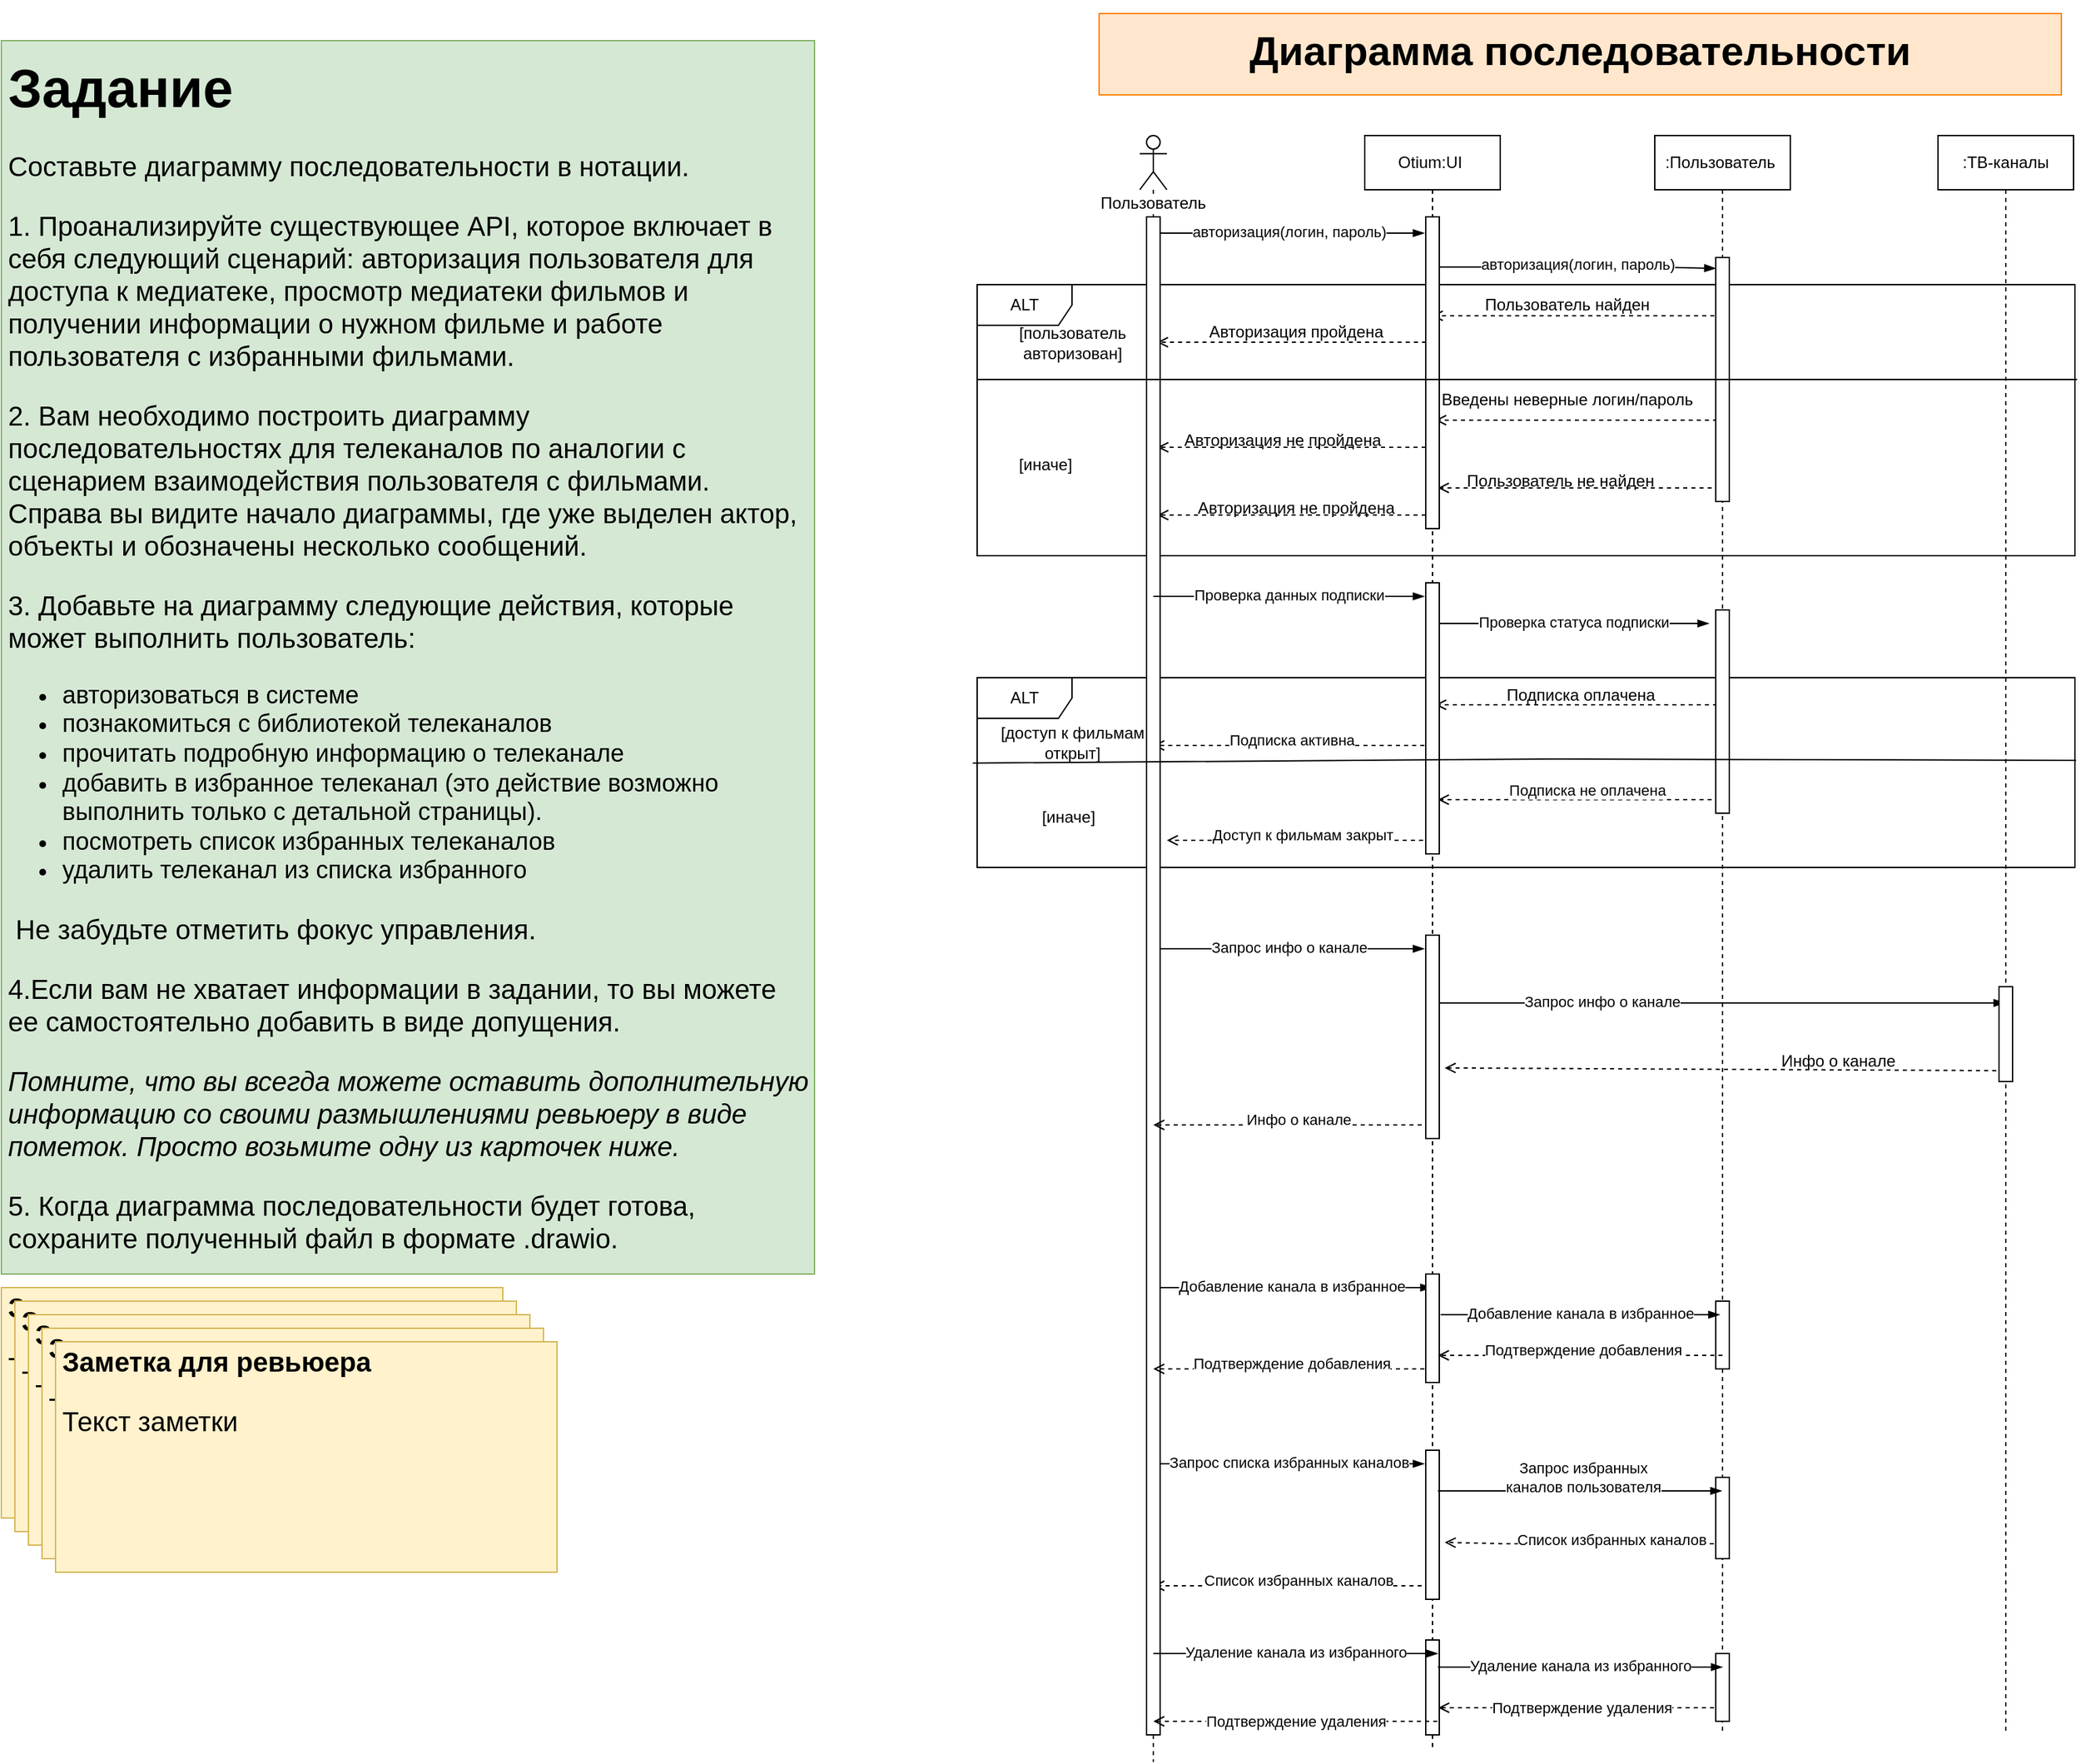 <mxfile version="22.1.2" type="device">
  <diagram name="Page-1" id="uQS9ek2D7PSYEIglThoV">
    <mxGraphModel dx="1418" dy="1989" grid="1" gridSize="10" guides="1" tooltips="1" connect="1" arrows="1" fold="1" page="1" pageScale="1" pageWidth="827" pageHeight="1169" math="0" shadow="0">
      <root>
        <mxCell id="0" />
        <mxCell id="1" parent="0" />
        <mxCell id="xGLVZvJScgZVIf4xpDQf-2" value="ALT" style="shape=umlFrame;whiteSpace=wrap;html=1;pointerEvents=0;recursiveResize=0;container=1;collapsible=0;width=70;height=30;" parent="1" vertex="1">
          <mxGeometry x="790" y="-950" width="810" height="200" as="geometry" />
        </mxCell>
        <mxCell id="xGLVZvJScgZVIf4xpDQf-3" value="[пользователь&lt;br&gt;авторизован]" style="text;html=1;align=center;verticalAlign=middle;resizable=0;points=[];autosize=1;strokeColor=none;fillColor=none;" parent="xGLVZvJScgZVIf4xpDQf-2" vertex="1">
          <mxGeometry x="20" y="23" width="100" height="40" as="geometry" />
        </mxCell>
        <mxCell id="xGLVZvJScgZVIf4xpDQf-9" value="Пользователь найден" style="text;html=1;align=center;verticalAlign=middle;resizable=0;points=[];autosize=1;strokeColor=none;fillColor=none;" parent="xGLVZvJScgZVIf4xpDQf-2" vertex="1">
          <mxGeometry x="360" width="150" height="30" as="geometry" />
        </mxCell>
        <mxCell id="xGLVZvJScgZVIf4xpDQf-42" value="" style="html=1;verticalAlign=bottom;labelBackgroundColor=none;endArrow=open;endFill=0;dashed=1;rounded=0;" parent="xGLVZvJScgZVIf4xpDQf-2" edge="1">
          <mxGeometry width="160" relative="1" as="geometry">
            <mxPoint x="552" y="100" as="sourcePoint" />
            <mxPoint x="338" y="100" as="targetPoint" />
          </mxGeometry>
        </mxCell>
        <mxCell id="xGLVZvJScgZVIf4xpDQf-10" value="Авторизация пройдена" style="text;html=1;align=center;verticalAlign=middle;resizable=0;points=[];autosize=1;strokeColor=none;fillColor=none;" parent="xGLVZvJScgZVIf4xpDQf-2" vertex="1">
          <mxGeometry x="160" y="20" width="150" height="30" as="geometry" />
        </mxCell>
        <mxCell id="xGLVZvJScgZVIf4xpDQf-8" value="" style="html=1;verticalAlign=bottom;labelBackgroundColor=none;endArrow=open;endFill=0;dashed=1;rounded=0;" parent="xGLVZvJScgZVIf4xpDQf-2" edge="1">
          <mxGeometry width="160" relative="1" as="geometry">
            <mxPoint x="337.25" y="42.5" as="sourcePoint" />
            <mxPoint x="132.75" y="42.5" as="targetPoint" />
          </mxGeometry>
        </mxCell>
        <mxCell id="xGLVZvJScgZVIf4xpDQf-7" value="" style="html=1;verticalAlign=bottom;labelBackgroundColor=none;endArrow=open;endFill=0;dashed=1;rounded=0;" parent="xGLVZvJScgZVIf4xpDQf-2" edge="1">
          <mxGeometry width="160" relative="1" as="geometry">
            <mxPoint x="550" y="23" as="sourcePoint" />
            <mxPoint x="335.5" y="23" as="targetPoint" />
            <Array as="points">
              <mxPoint x="420" y="23" />
            </Array>
          </mxGeometry>
        </mxCell>
        <mxCell id="xGLVZvJScgZVIf4xpDQf-14" value="Авторизация не пройдена" style="text;html=1;align=center;verticalAlign=middle;resizable=0;points=[];autosize=1;strokeColor=none;fillColor=none;" parent="xGLVZvJScgZVIf4xpDQf-2" vertex="1">
          <mxGeometry x="140" y="100" width="170" height="30" as="geometry" />
        </mxCell>
        <mxCell id="xGLVZvJScgZVIf4xpDQf-43" value="Введены неверные логин/пароль" style="text;html=1;align=center;verticalAlign=middle;resizable=0;points=[];autosize=1;strokeColor=none;fillColor=none;" parent="xGLVZvJScgZVIf4xpDQf-2" vertex="1">
          <mxGeometry x="330" y="70" width="210" height="30" as="geometry" />
        </mxCell>
        <mxCell id="xGLVZvJScgZVIf4xpDQf-12" value="" style="html=1;verticalAlign=bottom;labelBackgroundColor=none;endArrow=open;endFill=0;dashed=1;rounded=0;" parent="xGLVZvJScgZVIf4xpDQf-2" edge="1">
          <mxGeometry width="160" relative="1" as="geometry">
            <mxPoint x="337" y="120" as="sourcePoint" />
            <mxPoint x="133" y="120" as="targetPoint" />
          </mxGeometry>
        </mxCell>
        <mxCell id="xGLVZvJScgZVIf4xpDQf-13" value="Пользователь не найден" style="text;html=1;align=center;verticalAlign=middle;resizable=0;points=[];autosize=1;strokeColor=none;fillColor=none;" parent="xGLVZvJScgZVIf4xpDQf-2" vertex="1">
          <mxGeometry x="350" y="130" width="160" height="30" as="geometry" />
        </mxCell>
        <mxCell id="xGLVZvJScgZVIf4xpDQf-11" value="" style="html=1;verticalAlign=bottom;labelBackgroundColor=none;endArrow=open;endFill=0;dashed=1;rounded=0;" parent="xGLVZvJScgZVIf4xpDQf-2" edge="1">
          <mxGeometry width="160" relative="1" as="geometry">
            <mxPoint x="554" y="150" as="sourcePoint" />
            <mxPoint x="340" y="150" as="targetPoint" />
          </mxGeometry>
        </mxCell>
        <mxCell id="I0qwWz0K_f3R_PIbQ74B-5" value="" style="html=1;verticalAlign=bottom;labelBackgroundColor=none;endArrow=open;endFill=0;dashed=1;rounded=0;" parent="xGLVZvJScgZVIf4xpDQf-2" edge="1">
          <mxGeometry width="160" relative="1" as="geometry">
            <mxPoint x="337" y="170" as="sourcePoint" />
            <mxPoint x="133" y="170" as="targetPoint" />
          </mxGeometry>
        </mxCell>
        <mxCell id="I0qwWz0K_f3R_PIbQ74B-6" value="Авторизация не пройдена" style="text;html=1;align=center;verticalAlign=middle;resizable=0;points=[];autosize=1;strokeColor=none;fillColor=none;" parent="xGLVZvJScgZVIf4xpDQf-2" vertex="1">
          <mxGeometry x="150" y="150" width="170" height="30" as="geometry" />
        </mxCell>
        <mxCell id="zd0dRC9yfDdlV3mLB25J-2" value="&lt;h1 style=&quot;font-size: 20px;&quot;&gt;&lt;font style=&quot;font-size: 20px;&quot;&gt;Заметка для ревьюера&lt;/font&gt;&lt;/h1&gt;&lt;p style=&quot;font-size: 20px;&quot;&gt;&lt;font style=&quot;font-size: 20px;&quot;&gt;Текст заметки&lt;/font&gt;&lt;/p&gt;" style="text;html=1;strokeColor=#d6b656;fillColor=#fff2cc;spacing=5;spacingTop=-20;whiteSpace=wrap;overflow=hidden;rounded=0;fontSize=20;" parent="1" vertex="1">
          <mxGeometry x="70" y="-210" width="370" height="170" as="geometry" />
        </mxCell>
        <mxCell id="zd0dRC9yfDdlV3mLB25J-3" value="&lt;h1 style=&quot;font-size: 20px;&quot;&gt;&lt;font style=&quot;font-size: 20px;&quot;&gt;Заметка для ревьюера&lt;/font&gt;&lt;/h1&gt;&lt;p style=&quot;font-size: 20px;&quot;&gt;&lt;font style=&quot;font-size: 20px;&quot;&gt;Текст заметки&lt;/font&gt;&lt;/p&gt;" style="text;html=1;strokeColor=#d6b656;fillColor=#fff2cc;spacing=5;spacingTop=-20;whiteSpace=wrap;overflow=hidden;rounded=0;fontSize=20;" parent="1" vertex="1">
          <mxGeometry x="80" y="-200" width="370" height="170" as="geometry" />
        </mxCell>
        <mxCell id="zd0dRC9yfDdlV3mLB25J-4" value="&lt;h1 style=&quot;font-size: 20px;&quot;&gt;&lt;font style=&quot;font-size: 20px;&quot;&gt;Заметка для ревьюера&lt;/font&gt;&lt;/h1&gt;&lt;p style=&quot;font-size: 20px;&quot;&gt;&lt;font style=&quot;font-size: 20px;&quot;&gt;Текст заметки&lt;/font&gt;&lt;/p&gt;" style="text;html=1;strokeColor=#d6b656;fillColor=#fff2cc;spacing=5;spacingTop=-20;whiteSpace=wrap;overflow=hidden;rounded=0;fontSize=20;" parent="1" vertex="1">
          <mxGeometry x="90" y="-190" width="370" height="170" as="geometry" />
        </mxCell>
        <mxCell id="zd0dRC9yfDdlV3mLB25J-5" value="&lt;h1 style=&quot;font-size: 20px;&quot;&gt;&lt;font style=&quot;font-size: 20px;&quot;&gt;Заметка для ревьюера&lt;/font&gt;&lt;/h1&gt;&lt;p style=&quot;font-size: 20px;&quot;&gt;&lt;font style=&quot;font-size: 20px;&quot;&gt;Текст заметки&lt;/font&gt;&lt;/p&gt;" style="text;html=1;strokeColor=#d6b656;fillColor=#fff2cc;spacing=5;spacingTop=-20;whiteSpace=wrap;overflow=hidden;rounded=0;fontSize=20;" parent="1" vertex="1">
          <mxGeometry x="100" y="-180" width="370" height="170" as="geometry" />
        </mxCell>
        <mxCell id="zd0dRC9yfDdlV3mLB25J-6" value="&lt;h1 style=&quot;font-size: 20px;&quot;&gt;&lt;font style=&quot;font-size: 20px;&quot;&gt;Заметка для ревьюера&lt;/font&gt;&lt;/h1&gt;&lt;p style=&quot;font-size: 20px;&quot;&gt;&lt;font style=&quot;font-size: 20px;&quot;&gt;Текст заметки&lt;/font&gt;&lt;/p&gt;" style="text;html=1;strokeColor=#d6b656;fillColor=#fff2cc;spacing=5;spacingTop=-20;whiteSpace=wrap;overflow=hidden;rounded=0;fontSize=20;" parent="1" vertex="1">
          <mxGeometry x="110" y="-170" width="370" height="170" as="geometry" />
        </mxCell>
        <mxCell id="oFbbETFREsKXqKu5l48W-1" style="edgeStyle=none;rounded=0;orthogonalLoop=1;jettySize=auto;html=1;endArrow=blockThin;endFill=1;" parent="1" source="oFbbETFREsKXqKu5l48W-3" edge="1">
          <mxGeometry relative="1" as="geometry">
            <mxPoint x="1120.0" y="-988" as="targetPoint" />
            <Array as="points">
              <mxPoint x="1049" y="-988" />
            </Array>
          </mxGeometry>
        </mxCell>
        <mxCell id="oFbbETFREsKXqKu5l48W-2" value="авторизация(логин, пароль)" style="edgeLabel;html=1;align=center;verticalAlign=middle;resizable=0;points=[];" parent="oFbbETFREsKXqKu5l48W-1" vertex="1" connectable="0">
          <mxGeometry x="0.063" y="-3" relative="1" as="geometry">
            <mxPoint x="-7" y="-4" as="offset" />
          </mxGeometry>
        </mxCell>
        <mxCell id="oFbbETFREsKXqKu5l48W-5" style="edgeStyle=none;rounded=0;orthogonalLoop=1;jettySize=auto;html=1;endArrow=blockThin;endFill=1;" parent="1" source="oFbbETFREsKXqKu5l48W-7" edge="1">
          <mxGeometry relative="1" as="geometry">
            <mxPoint x="1335.0" y="-962" as="targetPoint" />
            <Array as="points">
              <mxPoint x="1289" y="-963" />
            </Array>
          </mxGeometry>
        </mxCell>
        <mxCell id="oFbbETFREsKXqKu5l48W-6" value="авторизация(логин, пароль)" style="edgeLabel;html=1;align=center;verticalAlign=middle;resizable=0;points=[];" parent="oFbbETFREsKXqKu5l48W-5" vertex="1" connectable="0">
          <mxGeometry x="0.098" y="-1" relative="1" as="geometry">
            <mxPoint x="-8" y="-3" as="offset" />
          </mxGeometry>
        </mxCell>
        <mxCell id="oFbbETFREsKXqKu5l48W-9" value="&lt;h1 style=&quot;font-size: 30px;&quot;&gt;&lt;span style=&quot;font-size: 30px;&quot;&gt;Диаграмма&amp;nbsp;последовательности&lt;/span&gt;&lt;/h1&gt;" style="text;html=1;strokeColor=#FF8000;fillColor=#FFE6CC;spacing=5;spacingTop=-20;whiteSpace=wrap;overflow=hidden;rounded=0;fontSize=30;align=center;" parent="1" vertex="1">
          <mxGeometry x="880" y="-1150" width="710" height="60" as="geometry" />
        </mxCell>
        <mxCell id="oFbbETFREsKXqKu5l48W-11" value="&lt;h1&gt;&lt;font style=&quot;font-size: 40px;&quot;&gt;Задание&lt;/font&gt;&lt;/h1&gt;&lt;p style=&quot;font-size: 20px;&quot;&gt;&lt;font style=&quot;font-size: 20px;&quot;&gt;Составьте диаграмму последовательности в нотации.&lt;/font&gt;&lt;/p&gt;&lt;p style=&quot;font-size: 20px;&quot;&gt;&lt;font style=&quot;font-size: 20px;&quot;&gt;1. Проанализируйте существующее API, которое включает в себя следующий сценарий: авторизация пользователя для доступа к медиатеке, просмотр медиатеки фильмов и получении информации о нужном фильме и работе пользователя с избранными фильмами.&amp;nbsp;&lt;/font&gt;&lt;/p&gt;&lt;p style=&quot;font-size: 20px;&quot;&gt;&lt;font style=&quot;font-size: 20px;&quot;&gt;2. Вам необходимо построить диаграмму последовательностях для телеканалов по аналогии с сценарием взаимодействия пользователя с фильмами. Справа вы видите начало диаграммы, где уже выделен актор, объекты и обозначены несколько сообщений.&lt;/font&gt;&lt;/p&gt;&lt;p style=&quot;font-size: 20px;&quot;&gt;&lt;font style=&quot;font-size: 20px;&quot;&gt;3. Добавьте на диаграмму следующие действия, которые может выполнить пользователь:&amp;nbsp;&lt;/font&gt;&lt;/p&gt;&lt;ul style=&quot;font-size: 18px;&quot;&gt;&lt;li&gt;авторизоваться в системе&lt;/li&gt;&lt;li&gt;познакомиться с библиотекой телеканалов&lt;/li&gt;&lt;li&gt;прочитать подробную информацию о телеканале&lt;/li&gt;&lt;li&gt;добавить в избранное телеканал (это действие возможно выполнить только с детальной страницы).&lt;/li&gt;&lt;li&gt;посмотреть список избранных телеканалов&lt;/li&gt;&lt;li&gt;удалить телеканал из списка избранного&lt;/li&gt;&lt;/ul&gt;&lt;p style=&quot;font-size: 20px;&quot;&gt;&lt;font style=&quot;font-size: 20px;&quot;&gt;&amp;nbsp;Не забудьте отметить фокус управления.&lt;/font&gt;&lt;/p&gt;&lt;p style=&quot;font-size: 20px;&quot;&gt;&lt;font style=&quot;font-size: 20px;&quot;&gt;4.Если вам не хватает информации в задании, то вы можете ее самостоятельно добавить в виде допущения.&lt;/font&gt;&lt;/p&gt;&lt;p style=&quot;font-size: 20px;&quot;&gt;&lt;i&gt;&lt;font style=&quot;font-size: 20px;&quot;&gt;Помните, что вы всегда можете оставить дополнительную информацию со своими размышлениями ревьюеру в виде пометок. Просто возьмите одну из карточек ниже.&amp;nbsp;&lt;/font&gt;&lt;/i&gt;&lt;/p&gt;&lt;p style=&quot;font-size: 20px;&quot;&gt;&lt;font style=&quot;font-size: 20px;&quot;&gt;5. Когда диаграмма последовательности будет готова, сохраните полученный файл в формате .drawio.&lt;/font&gt;&lt;/p&gt;" style="text;html=1;strokeColor=#82b366;fillColor=#d5e8d4;spacing=5;spacingTop=-20;whiteSpace=wrap;overflow=hidden;rounded=0;fontSize=16;" parent="1" vertex="1">
          <mxGeometry x="70" y="-1130" width="600" height="910" as="geometry" />
        </mxCell>
        <mxCell id="xGLVZvJScgZVIf4xpDQf-15" value="ALT" style="shape=umlFrame;whiteSpace=wrap;html=1;pointerEvents=0;recursiveResize=0;container=1;collapsible=0;width=70;height=30;" parent="1" vertex="1">
          <mxGeometry x="790" y="-660" width="810" height="140" as="geometry" />
        </mxCell>
        <mxCell id="xGLVZvJScgZVIf4xpDQf-16" value="[доступ к фильмам&lt;br&gt;открыт]" style="text;html=1;align=center;verticalAlign=middle;resizable=0;points=[];autosize=1;strokeColor=none;fillColor=none;" parent="xGLVZvJScgZVIf4xpDQf-15" vertex="1">
          <mxGeometry x="5" y="28" width="130" height="40" as="geometry" />
        </mxCell>
        <mxCell id="I0qwWz0K_f3R_PIbQ74B-31" value="[иначе]" style="text;html=1;align=center;verticalAlign=middle;resizable=0;points=[];autosize=1;strokeColor=none;fillColor=none;" parent="xGLVZvJScgZVIf4xpDQf-15" vertex="1">
          <mxGeometry x="37" y="88" width="60" height="30" as="geometry" />
        </mxCell>
        <mxCell id="xGLVZvJScgZVIf4xpDQf-24" value="" style="html=1;verticalAlign=bottom;labelBackgroundColor=none;endArrow=open;endFill=0;dashed=1;rounded=0;" parent="1" edge="1">
          <mxGeometry width="160" relative="1" as="geometry">
            <mxPoint x="1342" y="-640" as="sourcePoint" />
            <mxPoint x="1128" y="-640" as="targetPoint" />
          </mxGeometry>
        </mxCell>
        <mxCell id="xGLVZvJScgZVIf4xpDQf-25" value="" style="html=1;verticalAlign=bottom;labelBackgroundColor=none;endArrow=open;endFill=0;dashed=1;rounded=0;" parent="1" edge="1">
          <mxGeometry width="160" relative="1" as="geometry">
            <mxPoint x="1120" y="-610" as="sourcePoint" />
            <mxPoint x="920" y="-610" as="targetPoint" />
          </mxGeometry>
        </mxCell>
        <mxCell id="xGLVZvJScgZVIf4xpDQf-27" value="Подписка активна" style="edgeLabel;html=1;align=center;verticalAlign=middle;resizable=0;points=[];" parent="xGLVZvJScgZVIf4xpDQf-25" vertex="1" connectable="0">
          <mxGeometry x="-0.02" y="-4" relative="1" as="geometry">
            <mxPoint as="offset" />
          </mxGeometry>
        </mxCell>
        <mxCell id="xGLVZvJScgZVIf4xpDQf-26" value="Подписка оплачена" style="text;html=1;align=center;verticalAlign=middle;resizable=0;points=[];autosize=1;strokeColor=none;fillColor=none;" parent="1" vertex="1">
          <mxGeometry x="1170" y="-662" width="130" height="30" as="geometry" />
        </mxCell>
        <mxCell id="xGLVZvJScgZVIf4xpDQf-28" value="" style="html=1;verticalAlign=bottom;labelBackgroundColor=none;endArrow=open;endFill=0;dashed=1;rounded=0;" parent="1" edge="1">
          <mxGeometry width="160" relative="1" as="geometry">
            <mxPoint x="1344" y="-570" as="sourcePoint" />
            <mxPoint x="1130" y="-570" as="targetPoint" />
          </mxGeometry>
        </mxCell>
        <mxCell id="xGLVZvJScgZVIf4xpDQf-29" value="Подписка не оплачена" style="edgeLabel;html=1;align=center;verticalAlign=middle;resizable=0;points=[];" parent="xGLVZvJScgZVIf4xpDQf-28" vertex="1" connectable="0">
          <mxGeometry x="-0.028" y="-7" relative="1" as="geometry">
            <mxPoint as="offset" />
          </mxGeometry>
        </mxCell>
        <mxCell id="xGLVZvJScgZVIf4xpDQf-33" style="edgeStyle=none;rounded=0;orthogonalLoop=1;jettySize=auto;html=1;endArrow=blockThin;endFill=1;" parent="1" edge="1">
          <mxGeometry relative="1" as="geometry">
            <mxPoint x="1120.0" y="-460" as="targetPoint" />
            <Array as="points">
              <mxPoint x="1049" y="-460" />
            </Array>
            <mxPoint x="920" y="-460" as="sourcePoint" />
          </mxGeometry>
        </mxCell>
        <mxCell id="xGLVZvJScgZVIf4xpDQf-34" value="Запрос инфо о канале" style="edgeLabel;html=1;align=center;verticalAlign=middle;resizable=0;points=[];" parent="xGLVZvJScgZVIf4xpDQf-33" vertex="1" connectable="0">
          <mxGeometry x="0.063" y="-3" relative="1" as="geometry">
            <mxPoint x="-7" y="-4" as="offset" />
          </mxGeometry>
        </mxCell>
        <mxCell id="xGLVZvJScgZVIf4xpDQf-36" style="edgeStyle=none;rounded=0;orthogonalLoop=1;jettySize=auto;html=1;endArrow=blockThin;endFill=1;" parent="1" target="oFbbETFREsKXqKu5l48W-4" edge="1">
          <mxGeometry relative="1" as="geometry">
            <mxPoint x="1330.0" y="-420" as="targetPoint" />
            <Array as="points">
              <mxPoint x="1259" y="-420" />
            </Array>
            <mxPoint x="1130" y="-420" as="sourcePoint" />
          </mxGeometry>
        </mxCell>
        <mxCell id="xGLVZvJScgZVIf4xpDQf-37" value="Запрос инфо о канале" style="edgeLabel;html=1;align=center;verticalAlign=middle;resizable=0;points=[];" parent="xGLVZvJScgZVIf4xpDQf-36" vertex="1" connectable="0">
          <mxGeometry x="0.063" y="-3" relative="1" as="geometry">
            <mxPoint x="-102" y="-4" as="offset" />
          </mxGeometry>
        </mxCell>
        <mxCell id="xGLVZvJScgZVIf4xpDQf-38" value="" style="html=1;verticalAlign=bottom;labelBackgroundColor=none;endArrow=open;endFill=0;dashed=1;rounded=0;entryX=1.4;entryY=0.653;entryDx=0;entryDy=0;entryPerimeter=0;" parent="1" target="I0qwWz0K_f3R_PIbQ74B-22" edge="1">
          <mxGeometry width="160" relative="1" as="geometry">
            <mxPoint x="1554" y="-370" as="sourcePoint" />
            <mxPoint x="1340" y="-370" as="targetPoint" />
          </mxGeometry>
        </mxCell>
        <mxCell id="xGLVZvJScgZVIf4xpDQf-39" value="Инфо о канале" style="text;html=1;align=center;verticalAlign=middle;resizable=0;points=[];autosize=1;strokeColor=none;fillColor=none;" parent="1" vertex="1">
          <mxGeometry x="1370" y="-392" width="110" height="30" as="geometry" />
        </mxCell>
        <mxCell id="xGLVZvJScgZVIf4xpDQf-44" style="edgeStyle=none;rounded=0;orthogonalLoop=1;jettySize=auto;html=1;endArrow=blockThin;endFill=1;" parent="1" target="oFbbETFREsKXqKu5l48W-7" edge="1">
          <mxGeometry relative="1" as="geometry">
            <mxPoint x="1120.0" y="-210" as="targetPoint" />
            <Array as="points">
              <mxPoint x="1049" y="-210" />
            </Array>
            <mxPoint x="920" y="-210" as="sourcePoint" />
          </mxGeometry>
        </mxCell>
        <mxCell id="xGLVZvJScgZVIf4xpDQf-45" value="Добавление канала в избранное" style="edgeLabel;html=1;align=center;verticalAlign=middle;resizable=0;points=[];" parent="xGLVZvJScgZVIf4xpDQf-44" vertex="1" connectable="0">
          <mxGeometry x="0.063" y="-3" relative="1" as="geometry">
            <mxPoint x="-7" y="-4" as="offset" />
          </mxGeometry>
        </mxCell>
        <mxCell id="xGLVZvJScgZVIf4xpDQf-48" style="edgeStyle=none;rounded=0;orthogonalLoop=1;jettySize=auto;html=1;endArrow=blockThin;endFill=1;" parent="1" edge="1">
          <mxGeometry relative="1" as="geometry">
            <mxPoint x="1120.0" y="-80" as="targetPoint" />
            <Array as="points">
              <mxPoint x="1049" y="-80" />
            </Array>
            <mxPoint x="920" y="-80" as="sourcePoint" />
          </mxGeometry>
        </mxCell>
        <mxCell id="xGLVZvJScgZVIf4xpDQf-49" value="Запрос списка избранных каналов" style="edgeLabel;html=1;align=center;verticalAlign=middle;resizable=0;points=[];" parent="xGLVZvJScgZVIf4xpDQf-48" vertex="1" connectable="0">
          <mxGeometry x="0.063" y="-3" relative="1" as="geometry">
            <mxPoint x="-7" y="-4" as="offset" />
          </mxGeometry>
        </mxCell>
        <mxCell id="xGLVZvJScgZVIf4xpDQf-52" value="" style="html=1;verticalAlign=bottom;labelBackgroundColor=none;endArrow=open;endFill=0;dashed=1;rounded=0;entryX=1.4;entryY=0.618;entryDx=0;entryDy=0;entryPerimeter=0;" parent="1" source="oFbbETFREsKXqKu5l48W-8" target="I0qwWz0K_f3R_PIbQ74B-28" edge="1">
          <mxGeometry width="160" relative="1" as="geometry">
            <mxPoint x="1550" y="-21" as="sourcePoint" />
            <mxPoint x="1125.5" y="-21" as="targetPoint" />
            <Array as="points">
              <mxPoint x="1180" y="-21" />
            </Array>
          </mxGeometry>
        </mxCell>
        <mxCell id="xGLVZvJScgZVIf4xpDQf-53" value="Список избранных каналов" style="edgeLabel;html=1;align=center;verticalAlign=middle;resizable=0;points=[];" parent="xGLVZvJScgZVIf4xpDQf-52" vertex="1" connectable="0">
          <mxGeometry x="0.075" y="-3" relative="1" as="geometry">
            <mxPoint x="28" as="offset" />
          </mxGeometry>
        </mxCell>
        <mxCell id="xGLVZvJScgZVIf4xpDQf-54" value="" style="html=1;verticalAlign=bottom;labelBackgroundColor=none;endArrow=open;endFill=0;dashed=1;rounded=0;" parent="1" edge="1">
          <mxGeometry width="160" relative="1" as="geometry">
            <mxPoint x="1130" y="10" as="sourcePoint" />
            <mxPoint x="920" y="10" as="targetPoint" />
          </mxGeometry>
        </mxCell>
        <mxCell id="xGLVZvJScgZVIf4xpDQf-55" value="Список избранных каналов" style="edgeLabel;html=1;align=center;verticalAlign=middle;resizable=0;points=[];" parent="xGLVZvJScgZVIf4xpDQf-54" vertex="1" connectable="0">
          <mxGeometry x="-0.02" y="-4" relative="1" as="geometry">
            <mxPoint as="offset" />
          </mxGeometry>
        </mxCell>
        <mxCell id="xGLVZvJScgZVIf4xpDQf-58" value="" style="html=1;verticalAlign=bottom;labelBackgroundColor=none;endArrow=open;endFill=0;dashed=1;rounded=0;" parent="1" edge="1">
          <mxGeometry width="160" relative="1" as="geometry">
            <mxPoint x="1339.75" y="100" as="sourcePoint" />
            <mxPoint x="1130.25" y="100" as="targetPoint" />
          </mxGeometry>
        </mxCell>
        <mxCell id="xGLVZvJScgZVIf4xpDQf-59" value="Подтверждение удаления" style="edgeLabel;html=1;align=center;verticalAlign=middle;resizable=0;points=[];" parent="xGLVZvJScgZVIf4xpDQf-58" vertex="1" connectable="0">
          <mxGeometry x="0.075" y="-3" relative="1" as="geometry">
            <mxPoint x="8" y="3" as="offset" />
          </mxGeometry>
        </mxCell>
        <mxCell id="oFbbETFREsKXqKu5l48W-4" value=":ТВ-каналы" style="shape=umlLifeline;perimeter=lifelinePerimeter;whiteSpace=wrap;html=1;container=1;collapsible=0;recursiveResize=0;outlineConnect=0;" parent="1" vertex="1">
          <mxGeometry x="1499" y="-1060" width="100" height="1180" as="geometry" />
        </mxCell>
        <mxCell id="I0qwWz0K_f3R_PIbQ74B-23" value="" style="rounded=0;whiteSpace=wrap;html=1;" parent="oFbbETFREsKXqKu5l48W-4" vertex="1">
          <mxGeometry x="45" y="628" width="10" height="70" as="geometry" />
        </mxCell>
        <mxCell id="oFbbETFREsKXqKu5l48W-8" value=":Пользователь&amp;nbsp;" style="shape=umlLifeline;perimeter=lifelinePerimeter;whiteSpace=wrap;html=1;container=1;collapsible=0;recursiveResize=0;outlineConnect=0;" parent="1" vertex="1">
          <mxGeometry x="1290" y="-1060" width="100" height="1180" as="geometry" />
        </mxCell>
        <mxCell id="xGLVZvJScgZVIf4xpDQf-22" style="edgeStyle=none;rounded=0;orthogonalLoop=1;jettySize=auto;html=1;endArrow=blockThin;endFill=1;" parent="oFbbETFREsKXqKu5l48W-8" edge="1">
          <mxGeometry relative="1" as="geometry">
            <mxPoint x="40.0" y="360" as="targetPoint" />
            <Array as="points">
              <mxPoint x="-31" y="360" />
            </Array>
            <mxPoint x="-160" y="360" as="sourcePoint" />
          </mxGeometry>
        </mxCell>
        <mxCell id="xGLVZvJScgZVIf4xpDQf-23" value="Проверка статуса подписки" style="edgeLabel;html=1;align=center;verticalAlign=middle;resizable=0;points=[];" parent="xGLVZvJScgZVIf4xpDQf-22" vertex="1" connectable="0">
          <mxGeometry x="0.063" y="-3" relative="1" as="geometry">
            <mxPoint x="-7" y="-4" as="offset" />
          </mxGeometry>
        </mxCell>
        <mxCell id="I0qwWz0K_f3R_PIbQ74B-19" value="" style="rounded=0;whiteSpace=wrap;html=1;" parent="oFbbETFREsKXqKu5l48W-8" vertex="1">
          <mxGeometry x="45" y="90" width="10" height="180" as="geometry" />
        </mxCell>
        <mxCell id="I0qwWz0K_f3R_PIbQ74B-21" value="" style="rounded=0;whiteSpace=wrap;html=1;" parent="oFbbETFREsKXqKu5l48W-8" vertex="1">
          <mxGeometry x="45" y="350" width="10" height="150" as="geometry" />
        </mxCell>
        <mxCell id="I0qwWz0K_f3R_PIbQ74B-24" value="" style="rounded=0;whiteSpace=wrap;html=1;" parent="oFbbETFREsKXqKu5l48W-8" vertex="1">
          <mxGeometry x="45" y="860" width="10" height="50" as="geometry" />
        </mxCell>
        <mxCell id="I0qwWz0K_f3R_PIbQ74B-25" value="" style="rounded=0;whiteSpace=wrap;html=1;" parent="oFbbETFREsKXqKu5l48W-8" vertex="1">
          <mxGeometry x="45" y="990" width="10" height="60" as="geometry" />
        </mxCell>
        <mxCell id="I0qwWz0K_f3R_PIbQ74B-26" value="" style="rounded=0;whiteSpace=wrap;html=1;" parent="oFbbETFREsKXqKu5l48W-8" vertex="1">
          <mxGeometry x="45" y="1120" width="10" height="50" as="geometry" />
        </mxCell>
        <mxCell id="oFbbETFREsKXqKu5l48W-3" value="&lt;span style=&quot;background-color: rgb(255, 255, 255);&quot;&gt;Пользователь&lt;/span&gt;" style="shape=umlLifeline;participant=umlActor;perimeter=lifelinePerimeter;whiteSpace=wrap;html=1;container=1;collapsible=0;recursiveResize=0;verticalAlign=top;spacingTop=36;outlineConnect=0;" parent="1" vertex="1">
          <mxGeometry x="910" y="-1060" width="20" height="1200" as="geometry" />
        </mxCell>
        <mxCell id="I0qwWz0K_f3R_PIbQ74B-17" value="" style="rounded=0;whiteSpace=wrap;html=1;" parent="oFbbETFREsKXqKu5l48W-3" vertex="1">
          <mxGeometry x="5" y="60" width="10" height="1120" as="geometry" />
        </mxCell>
        <mxCell id="oFbbETFREsKXqKu5l48W-7" value="Otium:UI&amp;nbsp;" style="shape=umlLifeline;perimeter=lifelinePerimeter;whiteSpace=wrap;html=1;container=1;collapsible=0;recursiveResize=0;outlineConnect=0;" parent="1" vertex="1">
          <mxGeometry x="1076" y="-1060" width="100" height="1190" as="geometry" />
        </mxCell>
        <mxCell id="xGLVZvJScgZVIf4xpDQf-19" style="edgeStyle=none;rounded=0;orthogonalLoop=1;jettySize=auto;html=1;endArrow=blockThin;endFill=1;" parent="oFbbETFREsKXqKu5l48W-7" edge="1">
          <mxGeometry relative="1" as="geometry">
            <mxPoint x="44.0" y="340" as="targetPoint" />
            <Array as="points">
              <mxPoint x="-27" y="340" />
            </Array>
            <mxPoint x="-156" y="340" as="sourcePoint" />
          </mxGeometry>
        </mxCell>
        <mxCell id="xGLVZvJScgZVIf4xpDQf-20" value="Проверка данных подписки" style="edgeLabel;html=1;align=center;verticalAlign=middle;resizable=0;points=[];" parent="xGLVZvJScgZVIf4xpDQf-19" vertex="1" connectable="0">
          <mxGeometry x="0.063" y="-3" relative="1" as="geometry">
            <mxPoint x="-7" y="-4" as="offset" />
          </mxGeometry>
        </mxCell>
        <mxCell id="xGLVZvJScgZVIf4xpDQf-30" value="" style="html=1;verticalAlign=bottom;labelBackgroundColor=none;endArrow=open;endFill=0;dashed=1;rounded=0;" parent="oFbbETFREsKXqKu5l48W-7" edge="1">
          <mxGeometry width="160" relative="1" as="geometry">
            <mxPoint x="49" y="520" as="sourcePoint" />
            <mxPoint x="-146" y="520" as="targetPoint" />
          </mxGeometry>
        </mxCell>
        <mxCell id="xGLVZvJScgZVIf4xpDQf-31" value="Доступ к фильмам закрыт" style="edgeLabel;html=1;align=center;verticalAlign=middle;resizable=0;points=[];" parent="xGLVZvJScgZVIf4xpDQf-30" vertex="1" connectable="0">
          <mxGeometry x="-0.02" y="-4" relative="1" as="geometry">
            <mxPoint as="offset" />
          </mxGeometry>
        </mxCell>
        <mxCell id="xGLVZvJScgZVIf4xpDQf-40" value="" style="html=1;verticalAlign=bottom;labelBackgroundColor=none;endArrow=open;endFill=0;dashed=1;rounded=0;" parent="oFbbETFREsKXqKu5l48W-7" target="oFbbETFREsKXqKu5l48W-3" edge="1">
          <mxGeometry width="160" relative="1" as="geometry">
            <mxPoint x="54" y="730" as="sourcePoint" />
            <mxPoint x="-146" y="730" as="targetPoint" />
          </mxGeometry>
        </mxCell>
        <mxCell id="xGLVZvJScgZVIf4xpDQf-41" value="Инфо о канале" style="edgeLabel;html=1;align=center;verticalAlign=middle;resizable=0;points=[];" parent="xGLVZvJScgZVIf4xpDQf-40" vertex="1" connectable="0">
          <mxGeometry x="-0.02" y="-4" relative="1" as="geometry">
            <mxPoint as="offset" />
          </mxGeometry>
        </mxCell>
        <mxCell id="I0qwWz0K_f3R_PIbQ74B-18" value="" style="rounded=0;whiteSpace=wrap;html=1;" parent="oFbbETFREsKXqKu5l48W-7" vertex="1">
          <mxGeometry x="45" y="60" width="10" height="230" as="geometry" />
        </mxCell>
        <mxCell id="I0qwWz0K_f3R_PIbQ74B-20" value="" style="rounded=0;whiteSpace=wrap;html=1;" parent="oFbbETFREsKXqKu5l48W-7" vertex="1">
          <mxGeometry x="45" y="330" width="10" height="200" as="geometry" />
        </mxCell>
        <mxCell id="I0qwWz0K_f3R_PIbQ74B-22" value="" style="rounded=0;whiteSpace=wrap;html=1;" parent="oFbbETFREsKXqKu5l48W-7" vertex="1">
          <mxGeometry x="45" y="590" width="10" height="150" as="geometry" />
        </mxCell>
        <mxCell id="I0qwWz0K_f3R_PIbQ74B-27" value="" style="rounded=0;whiteSpace=wrap;html=1;" parent="oFbbETFREsKXqKu5l48W-7" vertex="1">
          <mxGeometry x="45" y="840" width="10" height="80" as="geometry" />
        </mxCell>
        <mxCell id="I0qwWz0K_f3R_PIbQ74B-28" value="" style="rounded=0;whiteSpace=wrap;html=1;" parent="oFbbETFREsKXqKu5l48W-7" vertex="1">
          <mxGeometry x="45" y="970" width="10" height="110" as="geometry" />
        </mxCell>
        <mxCell id="I0qwWz0K_f3R_PIbQ74B-29" value="" style="rounded=0;whiteSpace=wrap;html=1;" parent="oFbbETFREsKXqKu5l48W-7" vertex="1">
          <mxGeometry x="45" y="1110" width="10" height="70" as="geometry" />
        </mxCell>
        <mxCell id="xGLVZvJScgZVIf4xpDQf-56" style="edgeStyle=none;rounded=0;orthogonalLoop=1;jettySize=auto;html=1;endArrow=blockThin;endFill=1;" parent="oFbbETFREsKXqKu5l48W-7" edge="1">
          <mxGeometry relative="1" as="geometry">
            <mxPoint x="54" y="1120" as="targetPoint" />
            <Array as="points">
              <mxPoint x="-27" y="1120" />
            </Array>
            <mxPoint x="-156" y="1120" as="sourcePoint" />
          </mxGeometry>
        </mxCell>
        <mxCell id="xGLVZvJScgZVIf4xpDQf-57" value="Удаление канала из избранного" style="edgeLabel;html=1;align=center;verticalAlign=middle;resizable=0;points=[];" parent="xGLVZvJScgZVIf4xpDQf-56" vertex="1" connectable="0">
          <mxGeometry x="0.063" y="-3" relative="1" as="geometry">
            <mxPoint x="-7" y="-4" as="offset" />
          </mxGeometry>
        </mxCell>
        <mxCell id="I0qwWz0K_f3R_PIbQ74B-2" value="" style="endArrow=none;html=1;rounded=0;entryX=1.002;entryY=0.35;entryDx=0;entryDy=0;entryPerimeter=0;exitX=0;exitY=0.35;exitDx=0;exitDy=0;exitPerimeter=0;" parent="1" source="xGLVZvJScgZVIf4xpDQf-2" target="xGLVZvJScgZVIf4xpDQf-2" edge="1">
          <mxGeometry width="50" height="50" relative="1" as="geometry">
            <mxPoint x="790" y="-838" as="sourcePoint" />
            <mxPoint x="840" y="-888" as="targetPoint" />
          </mxGeometry>
        </mxCell>
        <mxCell id="I0qwWz0K_f3R_PIbQ74B-3" value="[иначе]" style="text;html=1;align=center;verticalAlign=middle;resizable=0;points=[];autosize=1;strokeColor=none;fillColor=none;" parent="1" vertex="1">
          <mxGeometry x="810" y="-832" width="60" height="30" as="geometry" />
        </mxCell>
        <mxCell id="I0qwWz0K_f3R_PIbQ74B-7" value="" style="html=1;verticalAlign=bottom;labelBackgroundColor=none;endArrow=open;endFill=0;dashed=1;rounded=0;" parent="1" edge="1">
          <mxGeometry width="160" relative="1" as="geometry">
            <mxPoint x="1340" y="-160" as="sourcePoint" />
            <mxPoint x="1130" y="-160" as="targetPoint" />
          </mxGeometry>
        </mxCell>
        <mxCell id="I0qwWz0K_f3R_PIbQ74B-8" value="Подтверждение добавления" style="edgeLabel;html=1;align=center;verticalAlign=middle;resizable=0;points=[];" parent="I0qwWz0K_f3R_PIbQ74B-7" vertex="1" connectable="0">
          <mxGeometry x="-0.02" y="-4" relative="1" as="geometry">
            <mxPoint as="offset" />
          </mxGeometry>
        </mxCell>
        <mxCell id="I0qwWz0K_f3R_PIbQ74B-9" style="edgeStyle=none;rounded=0;orthogonalLoop=1;jettySize=auto;html=1;endArrow=blockThin;endFill=1;" parent="1" edge="1">
          <mxGeometry relative="1" as="geometry">
            <mxPoint x="1338" y="-190" as="targetPoint" />
            <Array as="points">
              <mxPoint x="1261" y="-190" />
            </Array>
            <mxPoint x="1132" y="-190" as="sourcePoint" />
          </mxGeometry>
        </mxCell>
        <mxCell id="I0qwWz0K_f3R_PIbQ74B-10" value="Добавление канала в избранное" style="edgeLabel;html=1;align=center;verticalAlign=middle;resizable=0;points=[];" parent="I0qwWz0K_f3R_PIbQ74B-9" vertex="1" connectable="0">
          <mxGeometry x="0.063" y="-3" relative="1" as="geometry">
            <mxPoint x="-7" y="-4" as="offset" />
          </mxGeometry>
        </mxCell>
        <mxCell id="I0qwWz0K_f3R_PIbQ74B-11" value="" style="html=1;verticalAlign=bottom;labelBackgroundColor=none;endArrow=open;endFill=0;dashed=1;rounded=0;" parent="1" edge="1">
          <mxGeometry width="160" relative="1" as="geometry">
            <mxPoint x="1120" y="-150" as="sourcePoint" />
            <mxPoint x="920" y="-150" as="targetPoint" />
          </mxGeometry>
        </mxCell>
        <mxCell id="I0qwWz0K_f3R_PIbQ74B-12" value="Подтверждение добавления" style="edgeLabel;html=1;align=center;verticalAlign=middle;resizable=0;points=[];" parent="I0qwWz0K_f3R_PIbQ74B-11" vertex="1" connectable="0">
          <mxGeometry x="-0.02" y="-4" relative="1" as="geometry">
            <mxPoint as="offset" />
          </mxGeometry>
        </mxCell>
        <mxCell id="I0qwWz0K_f3R_PIbQ74B-13" style="edgeStyle=none;rounded=0;orthogonalLoop=1;jettySize=auto;html=1;endArrow=blockThin;endFill=1;" parent="1" edge="1">
          <mxGeometry relative="1" as="geometry">
            <mxPoint x="1340" y="70" as="targetPoint" />
            <Array as="points">
              <mxPoint x="1259" y="70" />
            </Array>
            <mxPoint x="1130" y="70" as="sourcePoint" />
          </mxGeometry>
        </mxCell>
        <mxCell id="I0qwWz0K_f3R_PIbQ74B-14" value="Удаление канала из избранного" style="edgeLabel;html=1;align=center;verticalAlign=middle;resizable=0;points=[];" parent="I0qwWz0K_f3R_PIbQ74B-13" vertex="1" connectable="0">
          <mxGeometry x="0.063" y="-3" relative="1" as="geometry">
            <mxPoint x="-7" y="-4" as="offset" />
          </mxGeometry>
        </mxCell>
        <mxCell id="I0qwWz0K_f3R_PIbQ74B-15" value="" style="html=1;verticalAlign=bottom;labelBackgroundColor=none;endArrow=open;endFill=0;dashed=1;rounded=0;" parent="1" edge="1">
          <mxGeometry width="160" relative="1" as="geometry">
            <mxPoint x="1129.5" y="110" as="sourcePoint" />
            <mxPoint x="920" y="110" as="targetPoint" />
          </mxGeometry>
        </mxCell>
        <mxCell id="I0qwWz0K_f3R_PIbQ74B-16" value="Подтверждение удаления" style="edgeLabel;html=1;align=center;verticalAlign=middle;resizable=0;points=[];" parent="I0qwWz0K_f3R_PIbQ74B-15" vertex="1" connectable="0">
          <mxGeometry x="0.075" y="-3" relative="1" as="geometry">
            <mxPoint x="8" y="3" as="offset" />
          </mxGeometry>
        </mxCell>
        <mxCell id="xGLVZvJScgZVIf4xpDQf-50" style="edgeStyle=none;rounded=0;orthogonalLoop=1;jettySize=auto;html=1;endArrow=blockThin;endFill=1;" parent="1" target="oFbbETFREsKXqKu5l48W-8" edge="1">
          <mxGeometry relative="1" as="geometry">
            <mxPoint x="1330.0" y="-60" as="targetPoint" />
            <Array as="points">
              <mxPoint x="1259" y="-60" />
            </Array>
            <mxPoint x="1130" y="-60" as="sourcePoint" />
          </mxGeometry>
        </mxCell>
        <mxCell id="xGLVZvJScgZVIf4xpDQf-51" value="Запрос избранных &lt;br&gt;каналов пользователя" style="edgeLabel;html=1;align=center;verticalAlign=middle;resizable=0;points=[];" parent="xGLVZvJScgZVIf4xpDQf-50" vertex="1" connectable="0">
          <mxGeometry x="0.063" y="-3" relative="1" as="geometry">
            <mxPoint x="-5" y="-13" as="offset" />
          </mxGeometry>
        </mxCell>
        <mxCell id="I0qwWz0K_f3R_PIbQ74B-30" value="" style="endArrow=none;html=1;rounded=0;exitX=-0.004;exitY=0.45;exitDx=0;exitDy=0;exitPerimeter=0;entryX=1.001;entryY=0.436;entryDx=0;entryDy=0;entryPerimeter=0;" parent="1" source="xGLVZvJScgZVIf4xpDQf-15" target="xGLVZvJScgZVIf4xpDQf-15" edge="1">
          <mxGeometry width="50" height="50" relative="1" as="geometry">
            <mxPoint x="1190" y="-520" as="sourcePoint" />
            <mxPoint x="1240" y="-570" as="targetPoint" />
            <Array as="points">
              <mxPoint x="1220" y="-600" />
            </Array>
          </mxGeometry>
        </mxCell>
      </root>
    </mxGraphModel>
  </diagram>
</mxfile>
